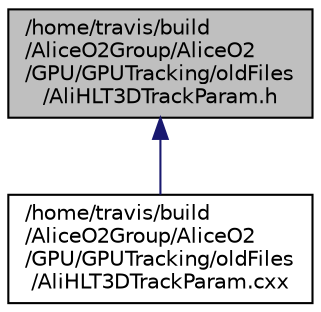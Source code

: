 digraph "/home/travis/build/AliceO2Group/AliceO2/GPU/GPUTracking/oldFiles/AliHLT3DTrackParam.h"
{
 // INTERACTIVE_SVG=YES
  bgcolor="transparent";
  edge [fontname="Helvetica",fontsize="10",labelfontname="Helvetica",labelfontsize="10"];
  node [fontname="Helvetica",fontsize="10",shape=record];
  Node1 [label="/home/travis/build\l/AliceO2Group/AliceO2\l/GPU/GPUTracking/oldFiles\l/AliHLT3DTrackParam.h",height=0.2,width=0.4,color="black", fillcolor="grey75", style="filled", fontcolor="black"];
  Node1 -> Node2 [dir="back",color="midnightblue",fontsize="10",style="solid",fontname="Helvetica"];
  Node2 [label="/home/travis/build\l/AliceO2Group/AliceO2\l/GPU/GPUTracking/oldFiles\l/AliHLT3DTrackParam.cxx",height=0.2,width=0.4,color="black",URL="$db/d14/AliHLT3DTrackParam_8cxx.html"];
}
